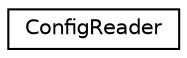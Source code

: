 digraph G
{
  edge [fontname="Helvetica",fontsize="10",labelfontname="Helvetica",labelfontsize="10"];
  node [fontname="Helvetica",fontsize="10",shape=record];
  rankdir=LR;
  Node1 [label="ConfigReader",height=0.2,width=0.4,color="black", fillcolor="white", style="filled",URL="$class_config_reader.html"];
}
